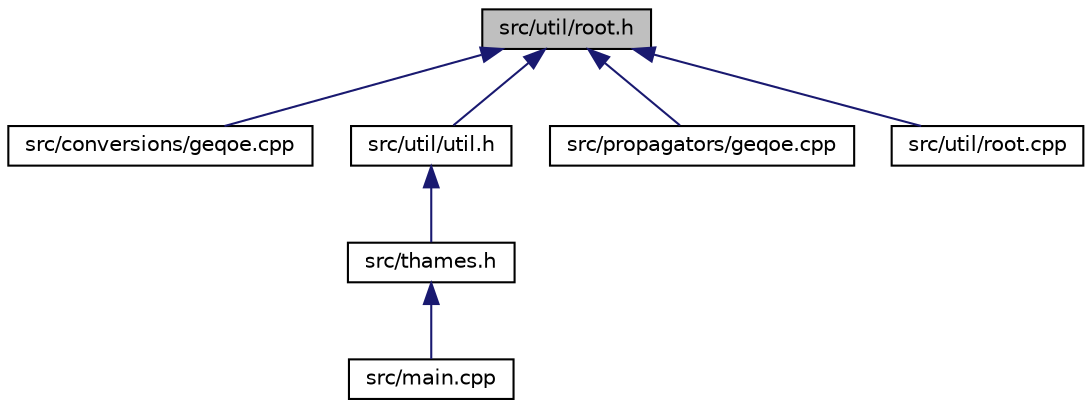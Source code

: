 digraph "src/util/root.h"
{
 // LATEX_PDF_SIZE
  edge [fontname="Helvetica",fontsize="10",labelfontname="Helvetica",labelfontsize="10"];
  node [fontname="Helvetica",fontsize="10",shape=record];
  Node1 [label="src/util/root.h",height=0.2,width=0.4,color="black", fillcolor="grey75", style="filled", fontcolor="black",tooltip=" "];
  Node1 -> Node2 [dir="back",color="midnightblue",fontsize="10",style="solid",fontname="Helvetica"];
  Node2 [label="src/conversions/geqoe.cpp",height=0.2,width=0.4,color="black", fillcolor="white", style="filled",URL="$conversions_2geqoe_8cpp.html",tooltip=" "];
  Node1 -> Node3 [dir="back",color="midnightblue",fontsize="10",style="solid",fontname="Helvetica"];
  Node3 [label="src/util/util.h",height=0.2,width=0.4,color="black", fillcolor="white", style="filled",URL="$util_8h.html",tooltip=" "];
  Node3 -> Node4 [dir="back",color="midnightblue",fontsize="10",style="solid",fontname="Helvetica"];
  Node4 [label="src/thames.h",height=0.2,width=0.4,color="black", fillcolor="white", style="filled",URL="$thames_8h.html",tooltip=" "];
  Node4 -> Node5 [dir="back",color="midnightblue",fontsize="10",style="solid",fontname="Helvetica"];
  Node5 [label="src/main.cpp",height=0.2,width=0.4,color="black", fillcolor="white", style="filled",URL="$main_8cpp.html",tooltip=" "];
  Node1 -> Node6 [dir="back",color="midnightblue",fontsize="10",style="solid",fontname="Helvetica"];
  Node6 [label="src/propagators/geqoe.cpp",height=0.2,width=0.4,color="black", fillcolor="white", style="filled",URL="$propagators_2geqoe_8cpp.html",tooltip=" "];
  Node1 -> Node7 [dir="back",color="midnightblue",fontsize="10",style="solid",fontname="Helvetica"];
  Node7 [label="src/util/root.cpp",height=0.2,width=0.4,color="black", fillcolor="white", style="filled",URL="$root_8cpp.html",tooltip=" "];
}
